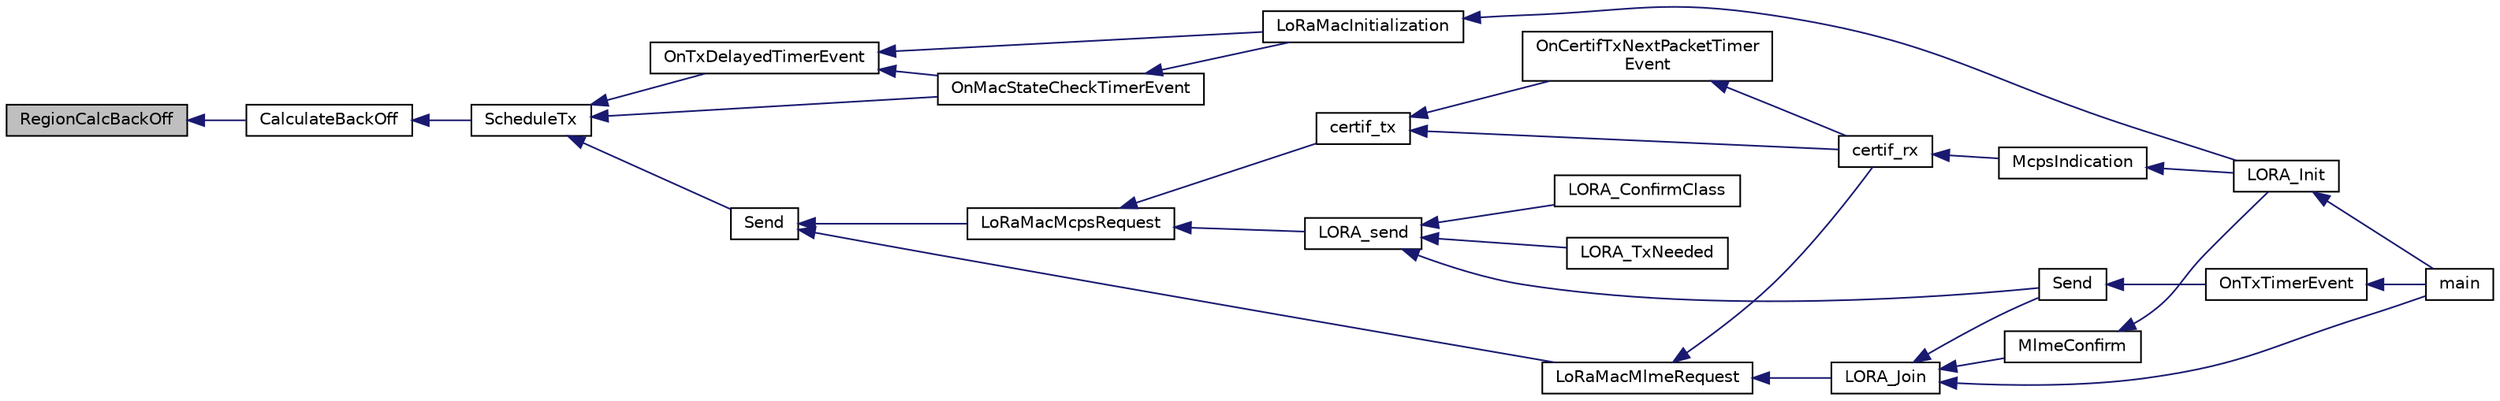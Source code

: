 digraph "RegionCalcBackOff"
{
  edge [fontname="Helvetica",fontsize="10",labelfontname="Helvetica",labelfontsize="10"];
  node [fontname="Helvetica",fontsize="10",shape=record];
  rankdir="LR";
  Node60 [label="RegionCalcBackOff",height=0.2,width=0.4,color="black", fillcolor="grey75", style="filled", fontcolor="black"];
  Node60 -> Node61 [dir="back",color="midnightblue",fontsize="10",style="solid"];
  Node61 [label="CalculateBackOff",height=0.2,width=0.4,color="black", fillcolor="white", style="filled",URL="$_lo_ra_mac_8c.html#ab13ebc898e6d4ecbb3deb43bf12e22cf"];
  Node61 -> Node62 [dir="back",color="midnightblue",fontsize="10",style="solid"];
  Node62 [label="ScheduleTx",height=0.2,width=0.4,color="black", fillcolor="white", style="filled",URL="$_lo_ra_mac_8c.html#afac9f47df560a2c63ebe868fcf531716"];
  Node62 -> Node63 [dir="back",color="midnightblue",fontsize="10",style="solid"];
  Node63 [label="OnMacStateCheckTimerEvent",height=0.2,width=0.4,color="black", fillcolor="white", style="filled",URL="$_lo_ra_mac_8c.html#a3f66ff4ffb45c3be2a603fec651da617",tooltip="Function executed on Resend Frame timer event. "];
  Node63 -> Node64 [dir="back",color="midnightblue",fontsize="10",style="solid"];
  Node64 [label="LoRaMacInitialization",height=0.2,width=0.4,color="black", fillcolor="white", style="filled",URL="$group___l_o_r_a_m_a_c.html#ga7ca445cf825e45999810b3991273eba5",tooltip="LoRaMAC layer initialization "];
  Node64 -> Node65 [dir="back",color="midnightblue",fontsize="10",style="solid"];
  Node65 [label="LORA_Init",height=0.2,width=0.4,color="black", fillcolor="white", style="filled",URL="$lora_8h.html#a60e6c21550fcaf1cadb87454348046ad",tooltip="Lora Initialisation "];
  Node65 -> Node66 [dir="back",color="midnightblue",fontsize="10",style="solid"];
  Node66 [label="main",height=0.2,width=0.4,color="black", fillcolor="white", style="filled",URL="$main_8c.html#a840291bc02cba5474a4cb46a9b9566fe",tooltip="Main program "];
  Node62 -> Node67 [dir="back",color="midnightblue",fontsize="10",style="solid"];
  Node67 [label="OnTxDelayedTimerEvent",height=0.2,width=0.4,color="black", fillcolor="white", style="filled",URL="$_lo_ra_mac_8c.html#aff2188867ec43982ec7701c4815bc0ba",tooltip="Function executed on duty cycle delayed Tx timer event "];
  Node67 -> Node63 [dir="back",color="midnightblue",fontsize="10",style="solid"];
  Node67 -> Node64 [dir="back",color="midnightblue",fontsize="10",style="solid"];
  Node62 -> Node68 [dir="back",color="midnightblue",fontsize="10",style="solid"];
  Node68 [label="Send",height=0.2,width=0.4,color="black", fillcolor="white", style="filled",URL="$_lo_ra_mac_8c.html#a1d5d30b5cbe0349bab89375480c377bf",tooltip="LoRaMAC layer generic send frame "];
  Node68 -> Node69 [dir="back",color="midnightblue",fontsize="10",style="solid"];
  Node69 [label="LoRaMacMlmeRequest",height=0.2,width=0.4,color="black", fillcolor="white", style="filled",URL="$group___l_o_r_a_m_a_c.html#ga097113f30feecc17c780940ff74af33e",tooltip="LoRaMAC MLME-Request "];
  Node69 -> Node70 [dir="back",color="midnightblue",fontsize="10",style="solid"];
  Node70 [label="certif_rx",height=0.2,width=0.4,color="black", fillcolor="white", style="filled",URL="$lora-test_8h.html#ad5e51928ecf0cca8d4f33f9e9c10aba4"];
  Node70 -> Node71 [dir="back",color="midnightblue",fontsize="10",style="solid"];
  Node71 [label="McpsIndication",height=0.2,width=0.4,color="black", fillcolor="white", style="filled",URL="$lora_8c.html#aa62f56dcd70e02213fc6e5d0f04b3d1c",tooltip="MCPS-Indication event function "];
  Node71 -> Node65 [dir="back",color="midnightblue",fontsize="10",style="solid"];
  Node69 -> Node72 [dir="back",color="midnightblue",fontsize="10",style="solid"];
  Node72 [label="LORA_Join",height=0.2,width=0.4,color="black", fillcolor="white", style="filled",URL="$lora_8h.html#a3671e53923a80ddbbd43e56342fd94fa",tooltip="Join a Lora Network in classA  if the device is ABP, this is a pass through functon ..."];
  Node72 -> Node73 [dir="back",color="midnightblue",fontsize="10",style="solid"];
  Node73 [label="MlmeConfirm",height=0.2,width=0.4,color="black", fillcolor="white", style="filled",URL="$lora_8c.html#ab72b68cc96c6187003c5dd6e325a74c7",tooltip="MLME-Confirm event function "];
  Node73 -> Node65 [dir="back",color="midnightblue",fontsize="10",style="solid"];
  Node72 -> Node66 [dir="back",color="midnightblue",fontsize="10",style="solid"];
  Node72 -> Node74 [dir="back",color="midnightblue",fontsize="10",style="solid"];
  Node74 [label="Send",height=0.2,width=0.4,color="black", fillcolor="white", style="filled",URL="$main_8c.html#ac96d7cf33dce81bb57a803bb3839d458"];
  Node74 -> Node75 [dir="back",color="midnightblue",fontsize="10",style="solid"];
  Node75 [label="OnTxTimerEvent",height=0.2,width=0.4,color="black", fillcolor="white", style="filled",URL="$main_8c.html#aa660732a6ebc018e235409094d603160"];
  Node75 -> Node66 [dir="back",color="midnightblue",fontsize="10",style="solid"];
  Node68 -> Node76 [dir="back",color="midnightblue",fontsize="10",style="solid"];
  Node76 [label="LoRaMacMcpsRequest",height=0.2,width=0.4,color="black", fillcolor="white", style="filled",URL="$group___l_o_r_a_m_a_c.html#ga79768f8a3c22aaff84d4dfcc77ad508c",tooltip="LoRaMAC MCPS-Request "];
  Node76 -> Node77 [dir="back",color="midnightblue",fontsize="10",style="solid"];
  Node77 [label="certif_tx",height=0.2,width=0.4,color="black", fillcolor="white", style="filled",URL="$lora-test_8c.html#a735361add977554215fd3e1e70b74760"];
  Node77 -> Node70 [dir="back",color="midnightblue",fontsize="10",style="solid"];
  Node77 -> Node78 [dir="back",color="midnightblue",fontsize="10",style="solid"];
  Node78 [label="OnCertifTxNextPacketTimer\lEvent",height=0.2,width=0.4,color="black", fillcolor="white", style="filled",URL="$lora-test_8c.html#a2e3edcd940d4df35743fe87783f89bbc",tooltip="Function executed on TxNextPacket Timeout event "];
  Node78 -> Node70 [dir="back",color="midnightblue",fontsize="10",style="solid"];
  Node76 -> Node79 [dir="back",color="midnightblue",fontsize="10",style="solid"];
  Node79 [label="LORA_send",height=0.2,width=0.4,color="black", fillcolor="white", style="filled",URL="$lora_8h.html#a343d8f2ddf9b21cb458e4a3e09076b5e",tooltip="run Lora classA state Machine "];
  Node79 -> Node74 [dir="back",color="midnightblue",fontsize="10",style="solid"];
  Node79 -> Node80 [dir="back",color="midnightblue",fontsize="10",style="solid"];
  Node80 [label="LORA_ConfirmClass",height=0.2,width=0.4,color="black", fillcolor="white", style="filled",URL="$main_8c.html#abf14859b334f10d0a38ee8489bee4bc1"];
  Node79 -> Node81 [dir="back",color="midnightblue",fontsize="10",style="solid"];
  Node81 [label="LORA_TxNeeded",height=0.2,width=0.4,color="black", fillcolor="white", style="filled",URL="$main_8c.html#a0bc8d6aec6bbd336bb8fd19cedd8a8b3"];
}
